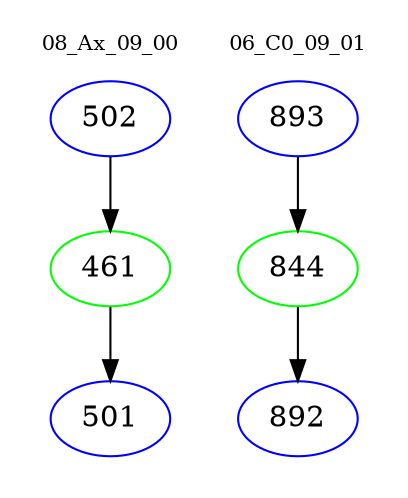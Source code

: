 digraph{
subgraph cluster_0 {
color = white
label = "08_Ax_09_00";
fontsize=10;
T0_502 [label="502", color="blue"]
T0_502 -> T0_461 [color="black"]
T0_461 [label="461", color="green"]
T0_461 -> T0_501 [color="black"]
T0_501 [label="501", color="blue"]
}
subgraph cluster_1 {
color = white
label = "06_C0_09_01";
fontsize=10;
T1_893 [label="893", color="blue"]
T1_893 -> T1_844 [color="black"]
T1_844 [label="844", color="green"]
T1_844 -> T1_892 [color="black"]
T1_892 [label="892", color="blue"]
}
}
